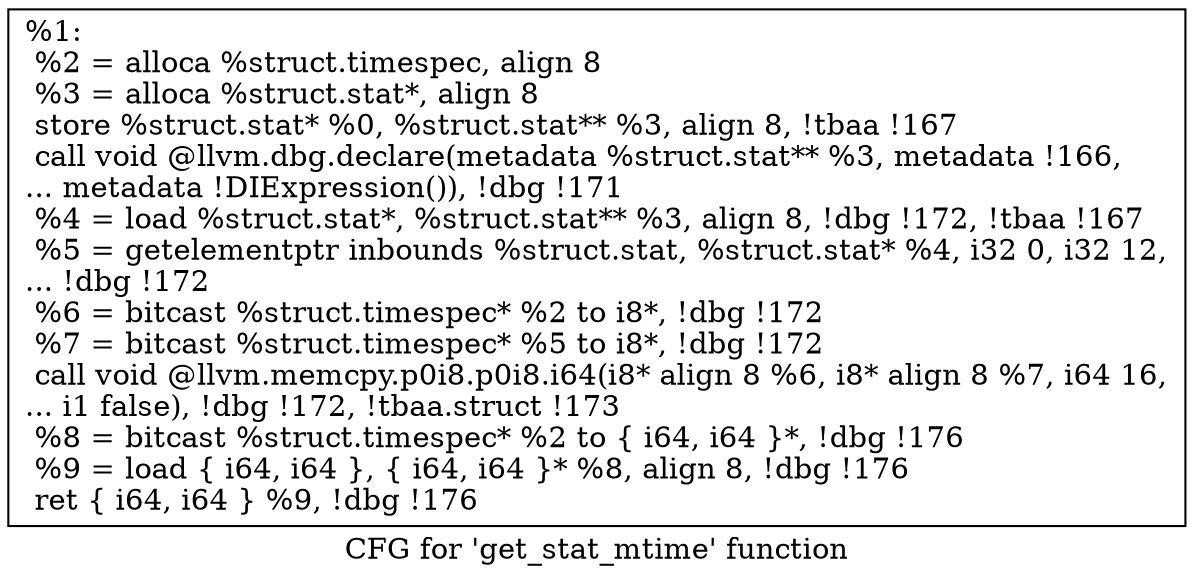 digraph "CFG for 'get_stat_mtime' function" {
	label="CFG for 'get_stat_mtime' function";

	Node0x1dce6f0 [shape=record,label="{%1:\l  %2 = alloca %struct.timespec, align 8\l  %3 = alloca %struct.stat*, align 8\l  store %struct.stat* %0, %struct.stat** %3, align 8, !tbaa !167\l  call void @llvm.dbg.declare(metadata %struct.stat** %3, metadata !166,\l... metadata !DIExpression()), !dbg !171\l  %4 = load %struct.stat*, %struct.stat** %3, align 8, !dbg !172, !tbaa !167\l  %5 = getelementptr inbounds %struct.stat, %struct.stat* %4, i32 0, i32 12,\l... !dbg !172\l  %6 = bitcast %struct.timespec* %2 to i8*, !dbg !172\l  %7 = bitcast %struct.timespec* %5 to i8*, !dbg !172\l  call void @llvm.memcpy.p0i8.p0i8.i64(i8* align 8 %6, i8* align 8 %7, i64 16,\l... i1 false), !dbg !172, !tbaa.struct !173\l  %8 = bitcast %struct.timespec* %2 to \{ i64, i64 \}*, !dbg !176\l  %9 = load \{ i64, i64 \}, \{ i64, i64 \}* %8, align 8, !dbg !176\l  ret \{ i64, i64 \} %9, !dbg !176\l}"];
}

